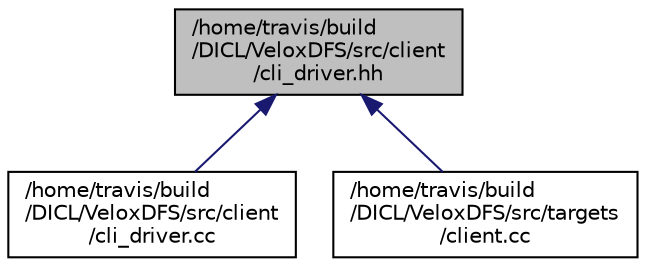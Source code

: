 digraph "/home/travis/build/DICL/VeloxDFS/src/client/cli_driver.hh"
{
  edge [fontname="Helvetica",fontsize="10",labelfontname="Helvetica",labelfontsize="10"];
  node [fontname="Helvetica",fontsize="10",shape=record];
  Node1 [label="/home/travis/build\l/DICL/VeloxDFS/src/client\l/cli_driver.hh",height=0.2,width=0.4,color="black", fillcolor="grey75", style="filled" fontcolor="black"];
  Node1 -> Node2 [dir="back",color="midnightblue",fontsize="10",style="solid",fontname="Helvetica"];
  Node2 [label="/home/travis/build\l/DICL/VeloxDFS/src/client\l/cli_driver.cc",height=0.2,width=0.4,color="black", fillcolor="white", style="filled",URL="$cli__driver_8cc.html"];
  Node1 -> Node3 [dir="back",color="midnightblue",fontsize="10",style="solid",fontname="Helvetica"];
  Node3 [label="/home/travis/build\l/DICL/VeloxDFS/src/targets\l/client.cc",height=0.2,width=0.4,color="black", fillcolor="white", style="filled",URL="$client_8cc.html"];
}
